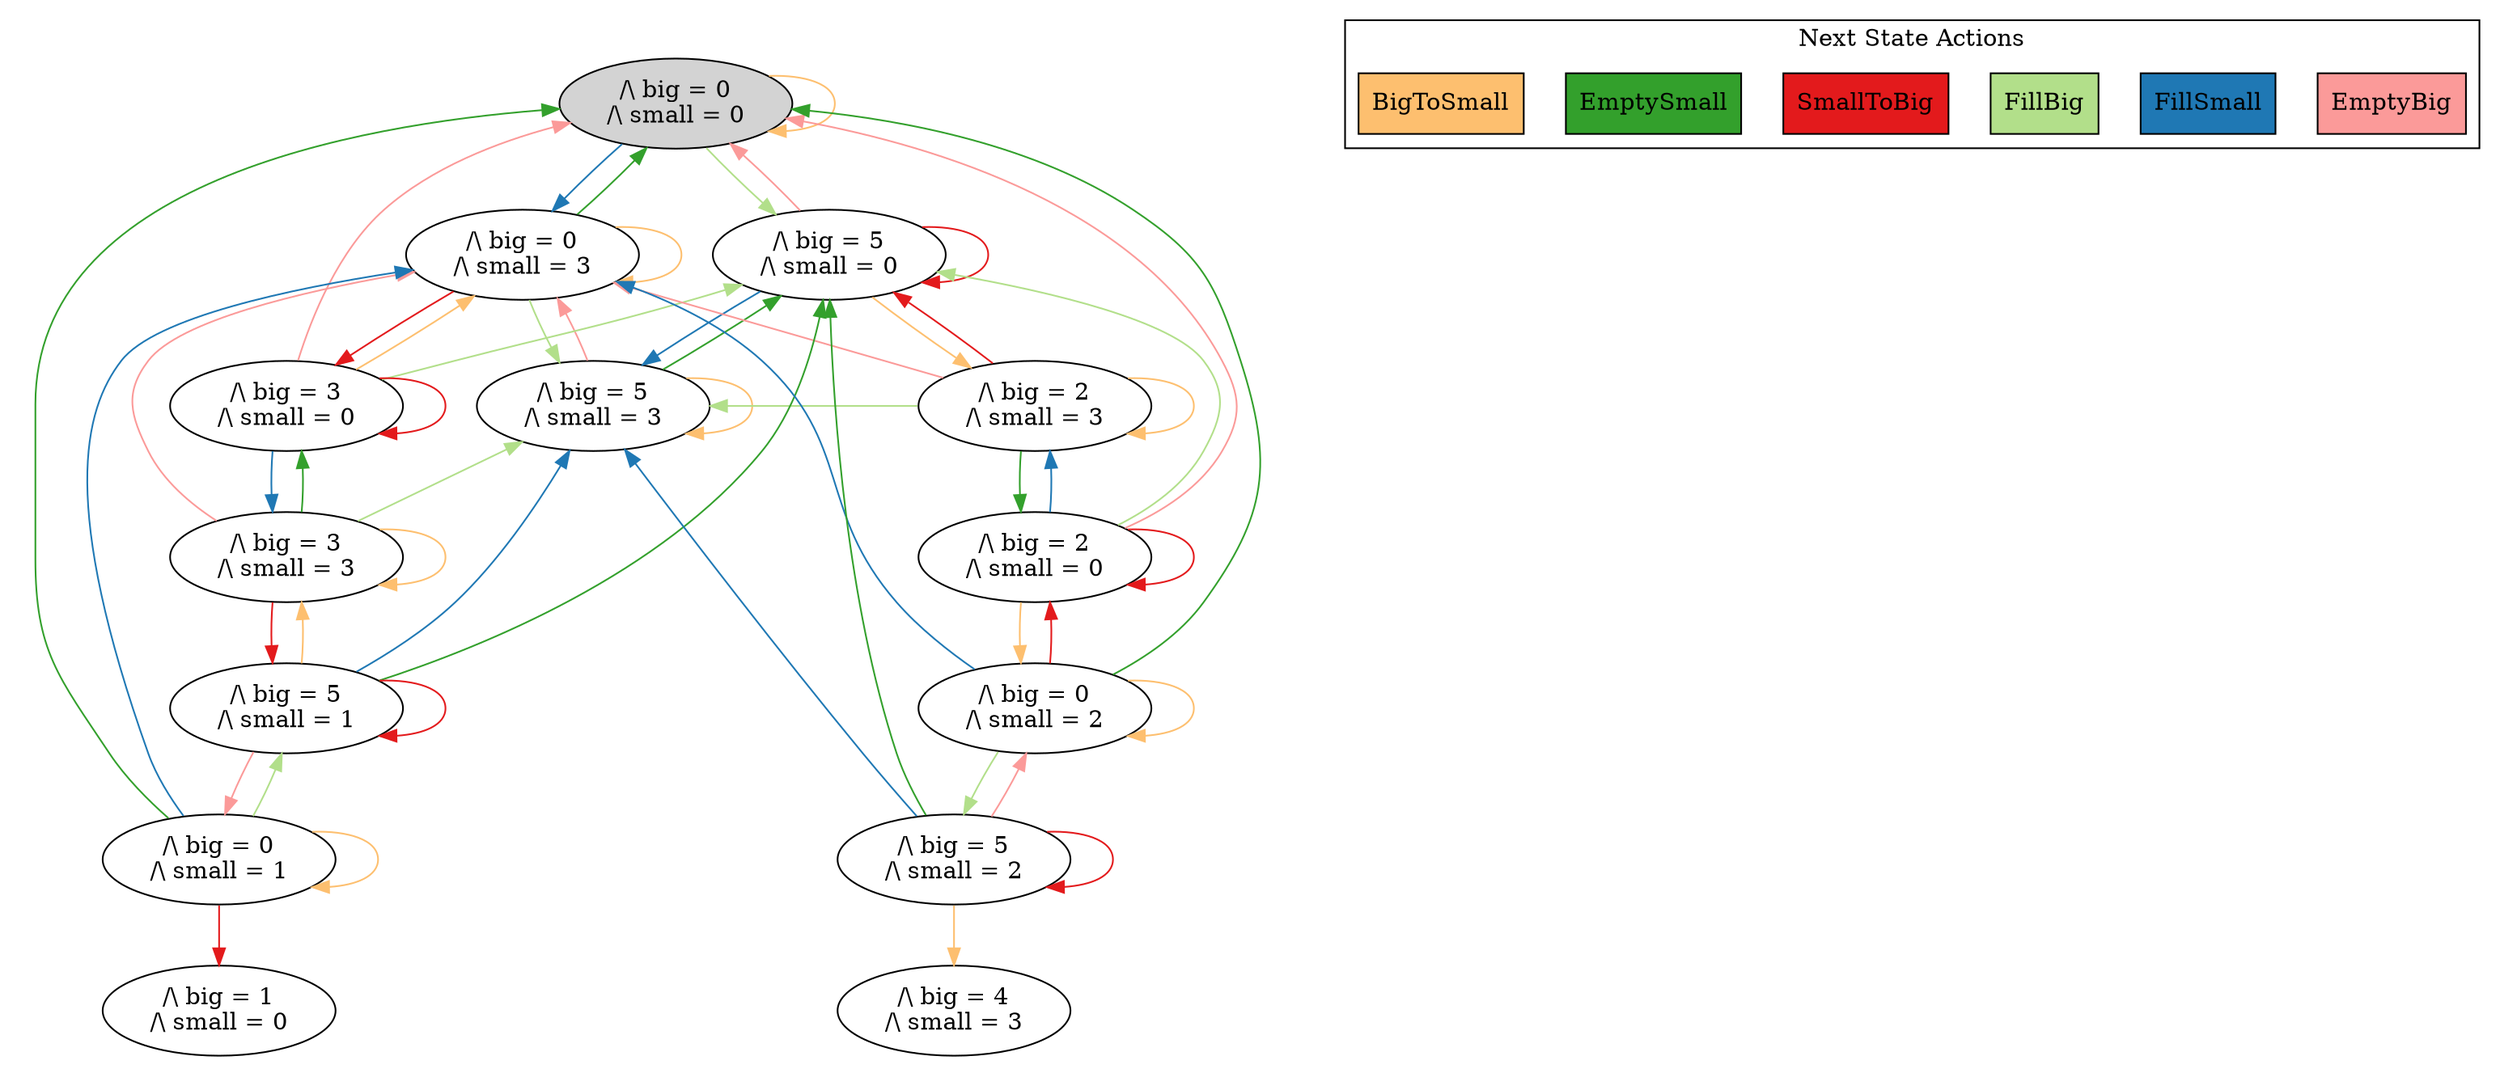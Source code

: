 strict digraph DiskGraph {
edge [colorscheme="paired12"]
nodesep=0.35;
subgraph cluster_graph {
color="white";
-5191734994087599356 [label="/\\ big = 0\n/\\ small = 0",style = filled]
-5191734994087599356 -> 3199032205850282070 [label="",color="2",fontcolor="2"];
3199032205850282070 [label="/\\ big = 0\n/\\ small = 3"];
-5191734994087599356 -> -8823642776358419536 [label="",color="3",fontcolor="3"];
-8823642776358419536 [label="/\\ big = 5\n/\\ small = 0"];
-5191734994087599356 -> -5191734994087599356 [label="",color="4",fontcolor="4"];
-5191734994087599356 -> -5191734994087599356 [label="",color="5",fontcolor="5"];
-5191734994087599356 -> -5191734994087599356 [label="",color="6",fontcolor="6"];
-5191734994087599356 -> -5191734994087599356 [label="",color="7",fontcolor="7"];
3199032205850282070 -> 3199032205850282070 [label="",color="2",fontcolor="2"];
3199032205850282070 -> 2169153876131522786 [label="",color="3",fontcolor="3"];
2169153876131522786 [label="/\\ big = 5\n/\\ small = 3"];
3199032205850282070 -> -5191734994087599356 [label="",color="4",fontcolor="4"];
3199032205850282070 -> 3199032205850282070 [label="",color="5",fontcolor="5"];
3199032205850282070 -> -6474358110957616280 [label="",color="6",fontcolor="6"];
-6474358110957616280 [label="/\\ big = 3\n/\\ small = 0"];
3199032205850282070 -> 3199032205850282070 [label="",color="7",fontcolor="7"];
-8823642776358419536 -> 2169153876131522786 [label="",color="2",fontcolor="2"];
-8823642776358419536 -> -8823642776358419536 [label="",color="3",fontcolor="3"];
-8823642776358419536 -> -8823642776358419536 [label="",color="4",fontcolor="4"];
-8823642776358419536 -> -5191734994087599356 [label="",color="5",fontcolor="5"];
-8823642776358419536 -> -8823642776358419536 [label="",color="6",fontcolor="6"];
-8823642776358419536 -> -6956911026814725161 [label="",color="7",fontcolor="7"];
-6956911026814725161 [label="/\\ big = 2\n/\\ small = 3"];
2169153876131522786 -> 2169153876131522786 [label="",color="2",fontcolor="2"];
2169153876131522786 -> 2169153876131522786 [label="",color="3",fontcolor="3"];
2169153876131522786 -> -8823642776358419536 [label="",color="4",fontcolor="4"];
2169153876131522786 -> 3199032205850282070 [label="",color="5",fontcolor="5"];
2169153876131522786 -> 2169153876131522786 [label="",color="6",fontcolor="6"];
2169153876131522786 -> 2169153876131522786 [label="",color="7",fontcolor="7"];
-6474358110957616280 -> 4445065794098817082 [label="",color="2",fontcolor="2"];
4445065794098817082 [label="/\\ big = 3\n/\\ small = 3"];
-6474358110957616280 -> -8823642776358419536 [label="",color="3",fontcolor="3"];
-6474358110957616280 -> -6474358110957616280 [label="",color="4",fontcolor="4"];
-6474358110957616280 -> -5191734994087599356 [label="",color="5",fontcolor="5"];
-6474358110957616280 -> -6474358110957616280 [label="",color="6",fontcolor="6"];
-6474358110957616280 -> 3199032205850282070 [label="",color="7",fontcolor="7"];
-6956911026814725161 -> -6956911026814725161 [label="",color="2",fontcolor="2"];
-6956911026814725161 -> 2169153876131522786 [label="",color="3",fontcolor="3"];
-6956911026814725161 -> 351958172698278021 [label="",color="4",fontcolor="4"];
351958172698278021 [label="/\\ big = 2\n/\\ small = 0"];
-6956911026814725161 -> 3199032205850282070 [label="",color="5",fontcolor="5"];
-6956911026814725161 -> -8823642776358419536 [label="",color="6",fontcolor="6"];
-6956911026814725161 -> -6956911026814725161 [label="",color="7",fontcolor="7"];
4445065794098817082 -> 4445065794098817082 [label="",color="2",fontcolor="2"];
4445065794098817082 -> 2169153876131522786 [label="",color="3",fontcolor="3"];
4445065794098817082 -> -6474358110957616280 [label="",color="4",fontcolor="4"];
4445065794098817082 -> 3199032205850282070 [label="",color="5",fontcolor="5"];
4445065794098817082 -> -936244687066569346 [label="",color="6",fontcolor="6"];
-936244687066569346 [label="/\\ big = 5\n/\\ small = 1"];
4445065794098817082 -> 4445065794098817082 [label="",color="7",fontcolor="7"];
351958172698278021 -> -6956911026814725161 [label="",color="2",fontcolor="2"];
351958172698278021 -> -8823642776358419536 [label="",color="3",fontcolor="3"];
351958172698278021 -> 351958172698278021 [label="",color="4",fontcolor="4"];
351958172698278021 -> -5191734994087599356 [label="",color="5",fontcolor="5"];
351958172698278021 -> 351958172698278021 [label="",color="6",fontcolor="6"];
351958172698278021 -> 6550744148067380888 [label="",color="7",fontcolor="7"];
6550744148067380888 [label="/\\ big = 0\n/\\ small = 2"];
-936244687066569346 -> 2169153876131522786 [label="",color="2",fontcolor="2"];
-936244687066569346 -> -936244687066569346 [label="",color="3",fontcolor="3"];
-936244687066569346 -> -8823642776358419536 [label="",color="4",fontcolor="4"];
-936244687066569346 -> -4503998439716403766 [label="",color="5",fontcolor="5"];
-4503998439716403766 [label="/\\ big = 0\n/\\ small = 1"];
-936244687066569346 -> -936244687066569346 [label="",color="6",fontcolor="6"];
-936244687066569346 -> 4445065794098817082 [label="",color="7",fontcolor="7"];
6550744148067380888 -> 3199032205850282070 [label="",color="2",fontcolor="2"];
6550744148067380888 -> 7536690666106048044 [label="",color="3",fontcolor="3"];
7536690666106048044 [label="/\\ big = 5\n/\\ small = 2"];
6550744148067380888 -> -5191734994087599356 [label="",color="4",fontcolor="4"];
6550744148067380888 -> 6550744148067380888 [label="",color="5",fontcolor="5"];
6550744148067380888 -> 351958172698278021 [label="",color="6",fontcolor="6"];
6550744148067380888 -> 6550744148067380888 [label="",color="7",fontcolor="7"];
-4503998439716403766 -> 3199032205850282070 [label="",color="2",fontcolor="2"];
-4503998439716403766 -> -936244687066569346 [label="",color="3",fontcolor="3"];
-4503998439716403766 -> -5191734994087599356 [label="",color="4",fontcolor="4"];
-4503998439716403766 -> -4503998439716403766 [label="",color="5",fontcolor="5"];
-4503998439716403766 -> 1528792893928216809 [label="",color="6",fontcolor="6"];
1528792893928216809 [label="/\\ big = 1\n/\\ small = 0"];
-4503998439716403766 -> -4503998439716403766 [label="",color="7",fontcolor="7"];
7536690666106048044 -> 2169153876131522786 [label="",color="2",fontcolor="2"];
7536690666106048044 -> 7536690666106048044 [label="",color="3",fontcolor="3"];
7536690666106048044 -> -8823642776358419536 [label="",color="4",fontcolor="4"];
7536690666106048044 -> 6550744148067380888 [label="",color="5",fontcolor="5"];
7536690666106048044 -> 7536690666106048044 [label="",color="6",fontcolor="6"];
7536690666106048044 -> -4837292081805192433 [label="",color="7",fontcolor="7"];
-4837292081805192433 [label="/\\ big = 4\n/\\ small = 3"];
{rank = same; -5191734994087599356;}
{rank = same; 3199032205850282070;-8823642776358419536;}
{rank = same; -6956911026814725161;-6474358110957616280;2169153876131522786;}
{rank = same; 351958172698278021;4445065794098817082;}
{rank = same; -936244687066569346;6550744148067380888;}
{rank = same; 7536690666106048044;-4503998439716403766;}
}
subgraph cluster_legend {graph[style=bold];label = "Next State Actions" style="solid"
node [ labeljust="l",colorscheme="paired12",style=filled,shape=record ]
EmptyBig [label="EmptyBig",fillcolor=5]
FillSmall [label="FillSmall",fillcolor=2]
FillBig [label="FillBig",fillcolor=3]
SmallToBig [label="SmallToBig",fillcolor=6]
EmptySmall [label="EmptySmall",fillcolor=4]
BigToSmall [label="BigToSmall",fillcolor=7]
}}